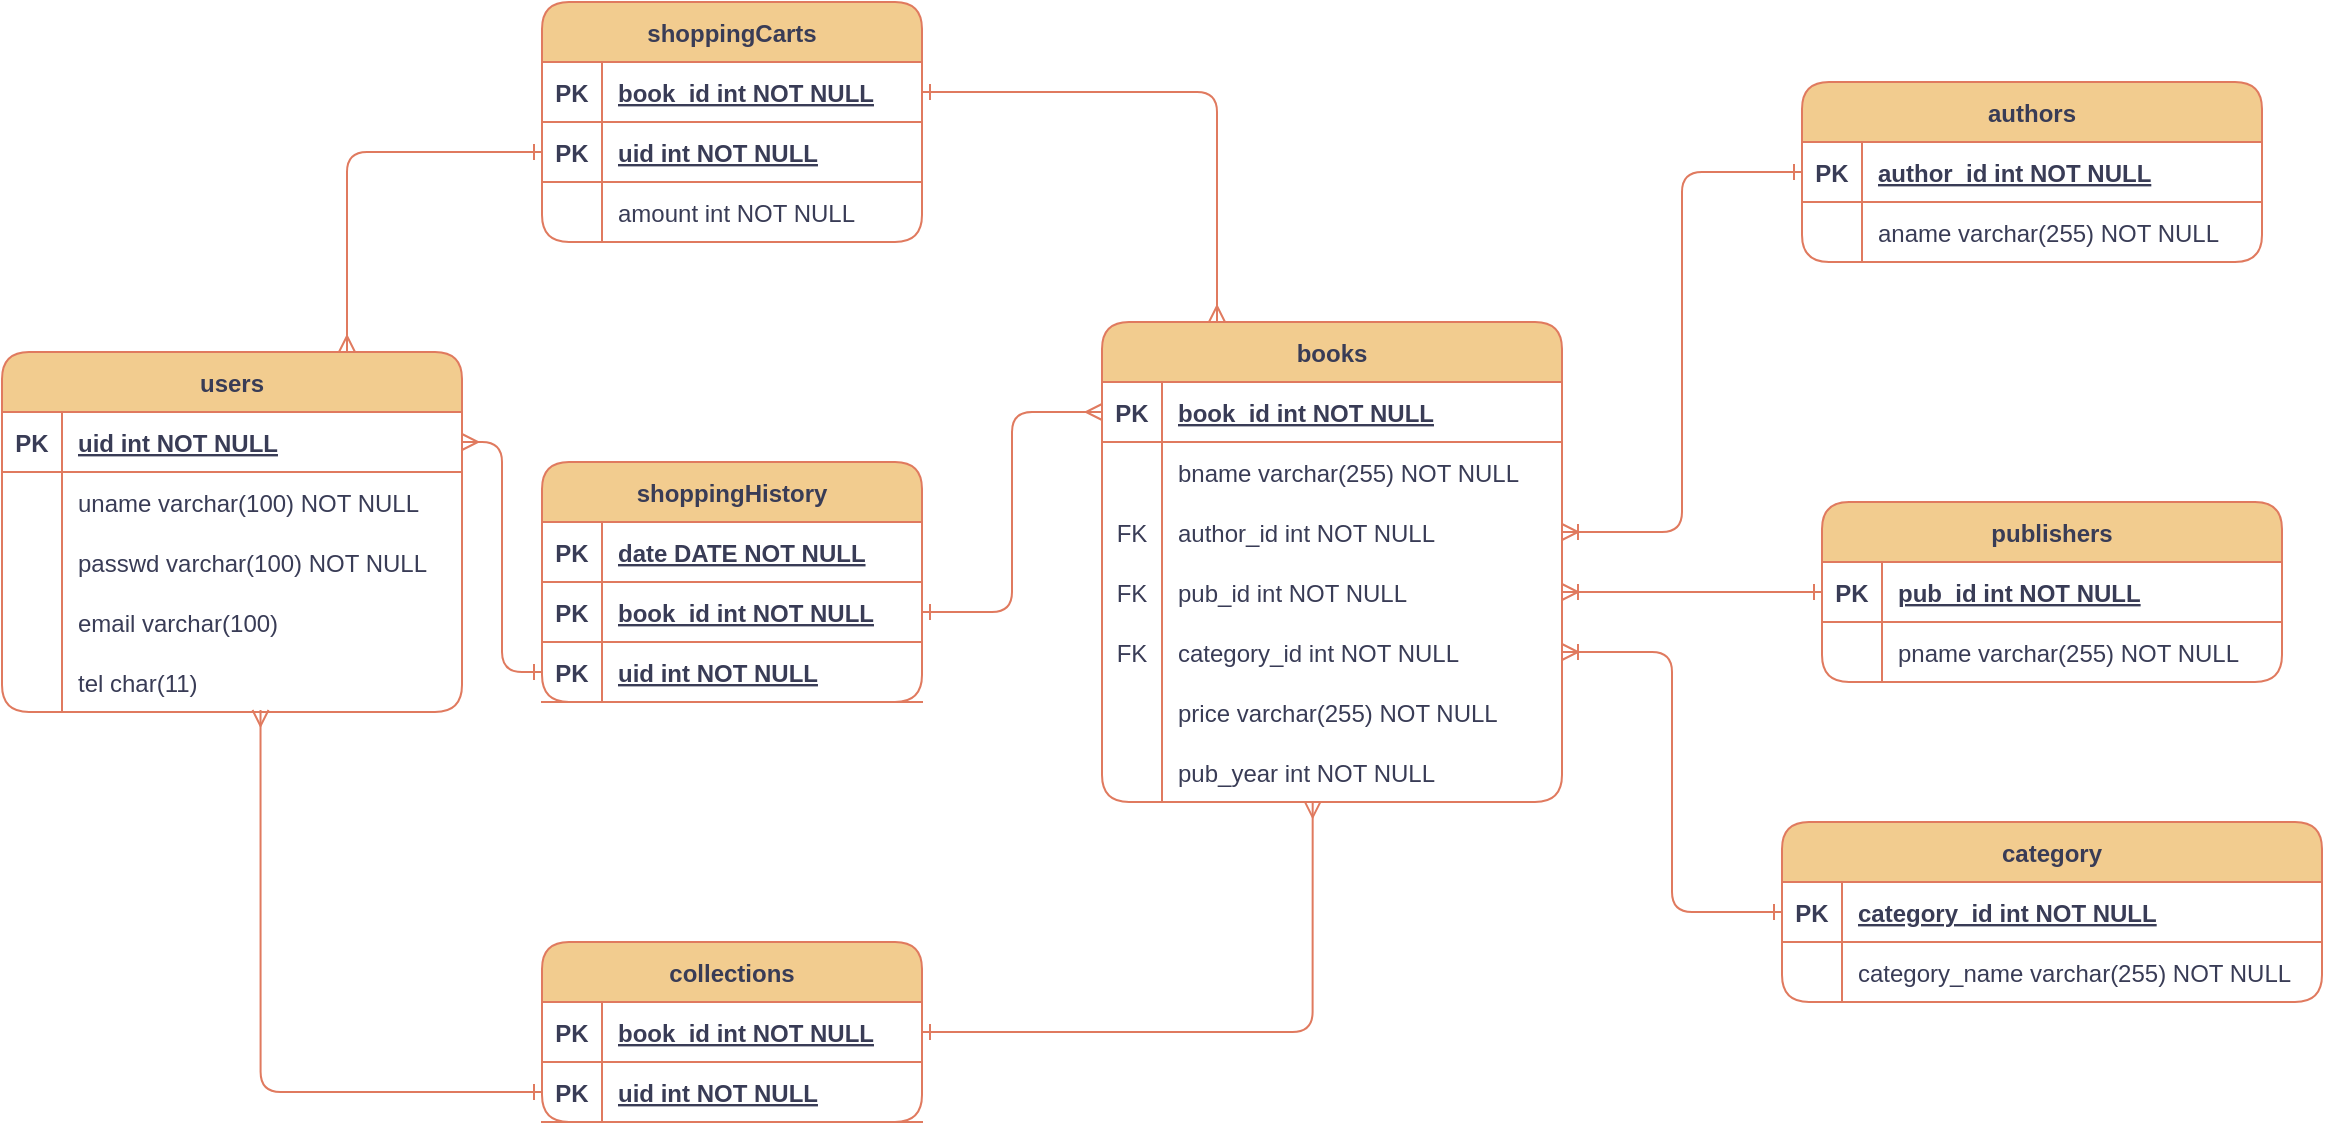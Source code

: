 <mxfile version="22.1.2" type="device">
  <diagram id="R2lEEEUBdFMjLlhIrx00" name="Page-1">
    <mxGraphModel dx="2056" dy="809" grid="1" gridSize="10" guides="1" tooltips="1" connect="1" arrows="1" fold="1" page="1" pageScale="1" pageWidth="850" pageHeight="1100" math="0" shadow="0" extFonts="Permanent Marker^https://fonts.googleapis.com/css?family=Permanent+Marker">
      <root>
        <mxCell id="0" />
        <mxCell id="1" parent="0" />
        <mxCell id="GhEM9INlbGcR_kuWZl3L-1" value="books" style="shape=table;startSize=30;container=1;collapsible=1;childLayout=tableLayout;fixedRows=1;rowLines=0;fontStyle=1;align=center;resizeLast=1;labelBackgroundColor=none;fillColor=#F2CC8F;strokeColor=#E07A5F;fontColor=#393C56;rounded=1;" parent="1" vertex="1">
          <mxGeometry x="-290" y="320" width="230" height="240" as="geometry" />
        </mxCell>
        <mxCell id="GhEM9INlbGcR_kuWZl3L-2" value="" style="shape=tableRow;horizontal=0;startSize=0;swimlaneHead=0;swimlaneBody=0;fillColor=none;collapsible=0;dropTarget=0;points=[[0,0.5],[1,0.5]];portConstraint=eastwest;strokeColor=#E07A5F;top=0;left=0;right=0;bottom=1;labelBackgroundColor=none;fontColor=#393C56;rounded=1;" parent="GhEM9INlbGcR_kuWZl3L-1" vertex="1">
          <mxGeometry y="30" width="230" height="30" as="geometry" />
        </mxCell>
        <mxCell id="GhEM9INlbGcR_kuWZl3L-3" value="PK" style="shape=partialRectangle;overflow=hidden;connectable=0;fillColor=none;strokeColor=#E07A5F;top=0;left=0;bottom=0;right=0;fontStyle=1;labelBackgroundColor=none;fontColor=#393C56;rounded=1;" parent="GhEM9INlbGcR_kuWZl3L-2" vertex="1">
          <mxGeometry width="30" height="30" as="geometry">
            <mxRectangle width="30" height="30" as="alternateBounds" />
          </mxGeometry>
        </mxCell>
        <mxCell id="GhEM9INlbGcR_kuWZl3L-4" value="book_id     int          NOT NULL " style="shape=partialRectangle;overflow=hidden;connectable=0;fillColor=none;align=left;strokeColor=#E07A5F;top=0;left=0;bottom=0;right=0;spacingLeft=6;fontStyle=5;labelBackgroundColor=none;fontColor=#393C56;rounded=1;" parent="GhEM9INlbGcR_kuWZl3L-2" vertex="1">
          <mxGeometry x="30" width="200" height="30" as="geometry">
            <mxRectangle width="200" height="30" as="alternateBounds" />
          </mxGeometry>
        </mxCell>
        <mxCell id="GhEM9INlbGcR_kuWZl3L-5" value="" style="shape=tableRow;horizontal=0;startSize=0;swimlaneHead=0;swimlaneBody=0;fillColor=none;collapsible=0;dropTarget=0;points=[[0,0.5],[1,0.5]];portConstraint=eastwest;strokeColor=#E07A5F;top=0;left=0;right=0;bottom=0;labelBackgroundColor=none;fontColor=#393C56;rounded=1;" parent="GhEM9INlbGcR_kuWZl3L-1" vertex="1">
          <mxGeometry y="60" width="230" height="30" as="geometry" />
        </mxCell>
        <mxCell id="GhEM9INlbGcR_kuWZl3L-6" value="" style="shape=partialRectangle;overflow=hidden;connectable=0;fillColor=none;strokeColor=#E07A5F;top=0;left=0;bottom=0;right=0;labelBackgroundColor=none;fontColor=#393C56;rounded=1;" parent="GhEM9INlbGcR_kuWZl3L-5" vertex="1">
          <mxGeometry width="30" height="30" as="geometry">
            <mxRectangle width="30" height="30" as="alternateBounds" />
          </mxGeometry>
        </mxCell>
        <mxCell id="GhEM9INlbGcR_kuWZl3L-7" value="bname       varchar(255) NOT NULL" style="shape=partialRectangle;overflow=hidden;connectable=0;fillColor=none;align=left;strokeColor=#E07A5F;top=0;left=0;bottom=0;right=0;spacingLeft=6;labelBackgroundColor=none;fontColor=#393C56;rounded=1;" parent="GhEM9INlbGcR_kuWZl3L-5" vertex="1">
          <mxGeometry x="30" width="200" height="30" as="geometry">
            <mxRectangle width="200" height="30" as="alternateBounds" />
          </mxGeometry>
        </mxCell>
        <mxCell id="GhEM9INlbGcR_kuWZl3L-8" value="" style="shape=tableRow;horizontal=0;startSize=0;swimlaneHead=0;swimlaneBody=0;fillColor=none;collapsible=0;dropTarget=0;points=[[0,0.5],[1,0.5]];portConstraint=eastwest;strokeColor=#E07A5F;top=0;left=0;right=0;bottom=0;labelBackgroundColor=none;fontColor=#393C56;rounded=1;" parent="GhEM9INlbGcR_kuWZl3L-1" vertex="1">
          <mxGeometry y="90" width="230" height="30" as="geometry" />
        </mxCell>
        <mxCell id="GhEM9INlbGcR_kuWZl3L-9" value="FK" style="shape=partialRectangle;overflow=hidden;connectable=0;fillColor=none;strokeColor=#E07A5F;top=0;left=0;bottom=0;right=0;labelBackgroundColor=none;fontColor=#393C56;rounded=1;" parent="GhEM9INlbGcR_kuWZl3L-8" vertex="1">
          <mxGeometry width="30" height="30" as="geometry">
            <mxRectangle width="30" height="30" as="alternateBounds" />
          </mxGeometry>
        </mxCell>
        <mxCell id="GhEM9INlbGcR_kuWZl3L-10" value="author_id   int          NOT NULL" style="shape=partialRectangle;overflow=hidden;connectable=0;fillColor=none;align=left;strokeColor=#E07A5F;top=0;left=0;bottom=0;right=0;spacingLeft=6;labelBackgroundColor=none;fontColor=#393C56;rounded=1;" parent="GhEM9INlbGcR_kuWZl3L-8" vertex="1">
          <mxGeometry x="30" width="200" height="30" as="geometry">
            <mxRectangle width="200" height="30" as="alternateBounds" />
          </mxGeometry>
        </mxCell>
        <mxCell id="GhEM9INlbGcR_kuWZl3L-11" value="" style="shape=tableRow;horizontal=0;startSize=0;swimlaneHead=0;swimlaneBody=0;fillColor=none;collapsible=0;dropTarget=0;points=[[0,0.5],[1,0.5]];portConstraint=eastwest;strokeColor=#E07A5F;top=0;left=0;right=0;bottom=0;labelBackgroundColor=none;fontColor=#393C56;rounded=1;" parent="GhEM9INlbGcR_kuWZl3L-1" vertex="1">
          <mxGeometry y="120" width="230" height="30" as="geometry" />
        </mxCell>
        <mxCell id="GhEM9INlbGcR_kuWZl3L-12" value="FK" style="shape=partialRectangle;overflow=hidden;connectable=0;fillColor=none;strokeColor=#E07A5F;top=0;left=0;bottom=0;right=0;labelBackgroundColor=none;fontColor=#393C56;rounded=1;" parent="GhEM9INlbGcR_kuWZl3L-11" vertex="1">
          <mxGeometry width="30" height="30" as="geometry">
            <mxRectangle width="30" height="30" as="alternateBounds" />
          </mxGeometry>
        </mxCell>
        <mxCell id="GhEM9INlbGcR_kuWZl3L-13" value="pub_id      int          NOT NULL" style="shape=partialRectangle;overflow=hidden;connectable=0;fillColor=none;align=left;strokeColor=#E07A5F;top=0;left=0;bottom=0;right=0;spacingLeft=6;labelBackgroundColor=none;fontColor=#393C56;rounded=1;" parent="GhEM9INlbGcR_kuWZl3L-11" vertex="1">
          <mxGeometry x="30" width="200" height="30" as="geometry">
            <mxRectangle width="200" height="30" as="alternateBounds" />
          </mxGeometry>
        </mxCell>
        <mxCell id="GhEM9INlbGcR_kuWZl3L-14" value="" style="shape=tableRow;horizontal=0;startSize=0;swimlaneHead=0;swimlaneBody=0;fillColor=none;collapsible=0;dropTarget=0;points=[[0,0.5],[1,0.5]];portConstraint=eastwest;strokeColor=#E07A5F;top=0;left=0;right=0;bottom=0;labelBackgroundColor=none;fontColor=#393C56;rounded=1;" parent="GhEM9INlbGcR_kuWZl3L-1" vertex="1">
          <mxGeometry y="150" width="230" height="30" as="geometry" />
        </mxCell>
        <mxCell id="GhEM9INlbGcR_kuWZl3L-15" value="FK" style="shape=partialRectangle;overflow=hidden;connectable=0;fillColor=none;strokeColor=#E07A5F;top=0;left=0;bottom=0;right=0;labelBackgroundColor=none;fontColor=#393C56;rounded=1;" parent="GhEM9INlbGcR_kuWZl3L-14" vertex="1">
          <mxGeometry width="30" height="30" as="geometry">
            <mxRectangle width="30" height="30" as="alternateBounds" />
          </mxGeometry>
        </mxCell>
        <mxCell id="GhEM9INlbGcR_kuWZl3L-16" value="category_id int          NOT NULL" style="shape=partialRectangle;overflow=hidden;connectable=0;fillColor=none;align=left;strokeColor=#E07A5F;top=0;left=0;bottom=0;right=0;spacingLeft=6;labelBackgroundColor=none;fontColor=#393C56;rounded=1;" parent="GhEM9INlbGcR_kuWZl3L-14" vertex="1">
          <mxGeometry x="30" width="200" height="30" as="geometry">
            <mxRectangle width="200" height="30" as="alternateBounds" />
          </mxGeometry>
        </mxCell>
        <mxCell id="GhEM9INlbGcR_kuWZl3L-17" value="" style="shape=tableRow;horizontal=0;startSize=0;swimlaneHead=0;swimlaneBody=0;fillColor=none;collapsible=0;dropTarget=0;points=[[0,0.5],[1,0.5]];portConstraint=eastwest;strokeColor=#E07A5F;top=0;left=0;right=0;bottom=0;labelBackgroundColor=none;fontColor=#393C56;rounded=1;" parent="GhEM9INlbGcR_kuWZl3L-1" vertex="1">
          <mxGeometry y="180" width="230" height="30" as="geometry" />
        </mxCell>
        <mxCell id="GhEM9INlbGcR_kuWZl3L-18" value="" style="shape=partialRectangle;overflow=hidden;connectable=0;fillColor=none;strokeColor=#E07A5F;top=0;left=0;bottom=0;right=0;labelBackgroundColor=none;fontColor=#393C56;rounded=1;" parent="GhEM9INlbGcR_kuWZl3L-17" vertex="1">
          <mxGeometry width="30" height="30" as="geometry">
            <mxRectangle width="30" height="30" as="alternateBounds" />
          </mxGeometry>
        </mxCell>
        <mxCell id="GhEM9INlbGcR_kuWZl3L-19" value="price       varchar(255) NOT NULL" style="shape=partialRectangle;overflow=hidden;connectable=0;fillColor=none;align=left;strokeColor=#E07A5F;top=0;left=0;bottom=0;right=0;spacingLeft=6;labelBackgroundColor=none;fontColor=#393C56;rounded=1;" parent="GhEM9INlbGcR_kuWZl3L-17" vertex="1">
          <mxGeometry x="30" width="200" height="30" as="geometry">
            <mxRectangle width="200" height="30" as="alternateBounds" />
          </mxGeometry>
        </mxCell>
        <mxCell id="GhEM9INlbGcR_kuWZl3L-20" value="" style="shape=tableRow;horizontal=0;startSize=0;swimlaneHead=0;swimlaneBody=0;fillColor=none;collapsible=0;dropTarget=0;points=[[0,0.5],[1,0.5]];portConstraint=eastwest;strokeColor=#E07A5F;top=0;left=0;right=0;bottom=0;labelBackgroundColor=none;fontColor=#393C56;rounded=1;" parent="GhEM9INlbGcR_kuWZl3L-1" vertex="1">
          <mxGeometry y="210" width="230" height="30" as="geometry" />
        </mxCell>
        <mxCell id="GhEM9INlbGcR_kuWZl3L-21" value="" style="shape=partialRectangle;overflow=hidden;connectable=0;fillColor=none;strokeColor=#E07A5F;top=0;left=0;bottom=0;right=0;labelBackgroundColor=none;fontColor=#393C56;rounded=1;" parent="GhEM9INlbGcR_kuWZl3L-20" vertex="1">
          <mxGeometry width="30" height="30" as="geometry">
            <mxRectangle width="30" height="30" as="alternateBounds" />
          </mxGeometry>
        </mxCell>
        <mxCell id="GhEM9INlbGcR_kuWZl3L-22" value="pub_year    int          NOT NULL" style="shape=partialRectangle;overflow=hidden;connectable=0;fillColor=none;align=left;strokeColor=#E07A5F;top=0;left=0;bottom=0;right=0;spacingLeft=6;labelBackgroundColor=none;fontColor=#393C56;rounded=1;" parent="GhEM9INlbGcR_kuWZl3L-20" vertex="1">
          <mxGeometry x="30" width="200" height="30" as="geometry">
            <mxRectangle width="200" height="30" as="alternateBounds" />
          </mxGeometry>
        </mxCell>
        <mxCell id="GhEM9INlbGcR_kuWZl3L-23" value="users" style="shape=table;startSize=30;container=1;collapsible=1;childLayout=tableLayout;fixedRows=1;rowLines=0;fontStyle=1;align=center;resizeLast=1;labelBackgroundColor=none;fillColor=#F2CC8F;strokeColor=#E07A5F;fontColor=#393C56;rounded=1;" parent="1" vertex="1">
          <mxGeometry x="-840" y="335" width="230" height="180" as="geometry" />
        </mxCell>
        <mxCell id="GhEM9INlbGcR_kuWZl3L-24" value="" style="shape=tableRow;horizontal=0;startSize=0;swimlaneHead=0;swimlaneBody=0;fillColor=none;collapsible=0;dropTarget=0;points=[[0,0.5],[1,0.5]];portConstraint=eastwest;strokeColor=#E07A5F;top=0;left=0;right=0;bottom=1;labelBackgroundColor=none;fontColor=#393C56;rounded=1;" parent="GhEM9INlbGcR_kuWZl3L-23" vertex="1">
          <mxGeometry y="30" width="230" height="30" as="geometry" />
        </mxCell>
        <mxCell id="GhEM9INlbGcR_kuWZl3L-25" value="PK" style="shape=partialRectangle;overflow=hidden;connectable=0;fillColor=none;strokeColor=#E07A5F;top=0;left=0;bottom=0;right=0;fontStyle=1;labelBackgroundColor=none;fontColor=#393C56;rounded=1;" parent="GhEM9INlbGcR_kuWZl3L-24" vertex="1">
          <mxGeometry width="30" height="30" as="geometry">
            <mxRectangle width="30" height="30" as="alternateBounds" />
          </mxGeometry>
        </mxCell>
        <mxCell id="GhEM9INlbGcR_kuWZl3L-26" value="uid    int          NOT NULL " style="shape=partialRectangle;overflow=hidden;connectable=0;fillColor=none;align=left;strokeColor=#E07A5F;top=0;left=0;bottom=0;right=0;spacingLeft=6;fontStyle=5;labelBackgroundColor=none;fontColor=#393C56;rounded=1;" parent="GhEM9INlbGcR_kuWZl3L-24" vertex="1">
          <mxGeometry x="30" width="200" height="30" as="geometry">
            <mxRectangle width="200" height="30" as="alternateBounds" />
          </mxGeometry>
        </mxCell>
        <mxCell id="GhEM9INlbGcR_kuWZl3L-27" value="" style="shape=tableRow;horizontal=0;startSize=0;swimlaneHead=0;swimlaneBody=0;fillColor=none;collapsible=0;dropTarget=0;points=[[0,0.5],[1,0.5]];portConstraint=eastwest;strokeColor=#E07A5F;top=0;left=0;right=0;bottom=0;labelBackgroundColor=none;fontColor=#393C56;rounded=1;" parent="GhEM9INlbGcR_kuWZl3L-23" vertex="1">
          <mxGeometry y="60" width="230" height="30" as="geometry" />
        </mxCell>
        <mxCell id="GhEM9INlbGcR_kuWZl3L-28" value="" style="shape=partialRectangle;overflow=hidden;connectable=0;fillColor=none;strokeColor=#E07A5F;top=0;left=0;bottom=0;right=0;labelBackgroundColor=none;fontColor=#393C56;rounded=1;" parent="GhEM9INlbGcR_kuWZl3L-27" vertex="1">
          <mxGeometry width="30" height="30" as="geometry">
            <mxRectangle width="30" height="30" as="alternateBounds" />
          </mxGeometry>
        </mxCell>
        <mxCell id="GhEM9INlbGcR_kuWZl3L-29" value="uname  varchar(100) NOT NULL" style="shape=partialRectangle;overflow=hidden;connectable=0;fillColor=none;align=left;strokeColor=#E07A5F;top=0;left=0;bottom=0;right=0;spacingLeft=6;labelBackgroundColor=none;fontColor=#393C56;rounded=1;" parent="GhEM9INlbGcR_kuWZl3L-27" vertex="1">
          <mxGeometry x="30" width="200" height="30" as="geometry">
            <mxRectangle width="200" height="30" as="alternateBounds" />
          </mxGeometry>
        </mxCell>
        <mxCell id="GhEM9INlbGcR_kuWZl3L-30" value="" style="shape=tableRow;horizontal=0;startSize=0;swimlaneHead=0;swimlaneBody=0;fillColor=none;collapsible=0;dropTarget=0;points=[[0,0.5],[1,0.5]];portConstraint=eastwest;strokeColor=#E07A5F;top=0;left=0;right=0;bottom=0;labelBackgroundColor=none;fontColor=#393C56;rounded=1;" parent="GhEM9INlbGcR_kuWZl3L-23" vertex="1">
          <mxGeometry y="90" width="230" height="30" as="geometry" />
        </mxCell>
        <mxCell id="GhEM9INlbGcR_kuWZl3L-31" value="" style="shape=partialRectangle;overflow=hidden;connectable=0;fillColor=none;strokeColor=#E07A5F;top=0;left=0;bottom=0;right=0;labelBackgroundColor=none;fontColor=#393C56;rounded=1;" parent="GhEM9INlbGcR_kuWZl3L-30" vertex="1">
          <mxGeometry width="30" height="30" as="geometry">
            <mxRectangle width="30" height="30" as="alternateBounds" />
          </mxGeometry>
        </mxCell>
        <mxCell id="GhEM9INlbGcR_kuWZl3L-32" value="passwd varchar(100) NOT NULL" style="shape=partialRectangle;overflow=hidden;connectable=0;fillColor=none;align=left;strokeColor=#E07A5F;top=0;left=0;bottom=0;right=0;spacingLeft=6;labelBackgroundColor=none;fontColor=#393C56;rounded=1;" parent="GhEM9INlbGcR_kuWZl3L-30" vertex="1">
          <mxGeometry x="30" width="200" height="30" as="geometry">
            <mxRectangle width="200" height="30" as="alternateBounds" />
          </mxGeometry>
        </mxCell>
        <mxCell id="GhEM9INlbGcR_kuWZl3L-33" value="" style="shape=tableRow;horizontal=0;startSize=0;swimlaneHead=0;swimlaneBody=0;fillColor=none;collapsible=0;dropTarget=0;points=[[0,0.5],[1,0.5]];portConstraint=eastwest;strokeColor=#E07A5F;top=0;left=0;right=0;bottom=0;labelBackgroundColor=none;fontColor=#393C56;rounded=1;" parent="GhEM9INlbGcR_kuWZl3L-23" vertex="1">
          <mxGeometry y="120" width="230" height="30" as="geometry" />
        </mxCell>
        <mxCell id="GhEM9INlbGcR_kuWZl3L-34" value="" style="shape=partialRectangle;overflow=hidden;connectable=0;fillColor=none;strokeColor=#E07A5F;top=0;left=0;bottom=0;right=0;labelBackgroundColor=none;fontColor=#393C56;rounded=1;" parent="GhEM9INlbGcR_kuWZl3L-33" vertex="1">
          <mxGeometry width="30" height="30" as="geometry">
            <mxRectangle width="30" height="30" as="alternateBounds" />
          </mxGeometry>
        </mxCell>
        <mxCell id="GhEM9INlbGcR_kuWZl3L-35" value="email  varchar(100)" style="shape=partialRectangle;overflow=hidden;connectable=0;fillColor=none;align=left;strokeColor=#E07A5F;top=0;left=0;bottom=0;right=0;spacingLeft=6;labelBackgroundColor=none;fontColor=#393C56;rounded=1;" parent="GhEM9INlbGcR_kuWZl3L-33" vertex="1">
          <mxGeometry x="30" width="200" height="30" as="geometry">
            <mxRectangle width="200" height="30" as="alternateBounds" />
          </mxGeometry>
        </mxCell>
        <mxCell id="GhEM9INlbGcR_kuWZl3L-36" value="" style="shape=tableRow;horizontal=0;startSize=0;swimlaneHead=0;swimlaneBody=0;fillColor=none;collapsible=0;dropTarget=0;points=[[0,0.5],[1,0.5]];portConstraint=eastwest;strokeColor=#E07A5F;top=0;left=0;right=0;bottom=0;labelBackgroundColor=none;fontColor=#393C56;rounded=1;" parent="GhEM9INlbGcR_kuWZl3L-23" vertex="1">
          <mxGeometry y="150" width="230" height="30" as="geometry" />
        </mxCell>
        <mxCell id="GhEM9INlbGcR_kuWZl3L-37" value="" style="shape=partialRectangle;overflow=hidden;connectable=0;fillColor=none;strokeColor=#E07A5F;top=0;left=0;bottom=0;right=0;labelBackgroundColor=none;fontColor=#393C56;rounded=1;" parent="GhEM9INlbGcR_kuWZl3L-36" vertex="1">
          <mxGeometry width="30" height="30" as="geometry">
            <mxRectangle width="30" height="30" as="alternateBounds" />
          </mxGeometry>
        </mxCell>
        <mxCell id="GhEM9INlbGcR_kuWZl3L-38" value="tel    char(11)" style="shape=partialRectangle;overflow=hidden;connectable=0;fillColor=none;align=left;strokeColor=#E07A5F;top=0;left=0;bottom=0;right=0;spacingLeft=6;labelBackgroundColor=none;fontColor=#393C56;rounded=1;" parent="GhEM9INlbGcR_kuWZl3L-36" vertex="1">
          <mxGeometry x="30" width="200" height="30" as="geometry">
            <mxRectangle width="200" height="30" as="alternateBounds" />
          </mxGeometry>
        </mxCell>
        <mxCell id="GhEM9INlbGcR_kuWZl3L-39" value="authors" style="shape=table;startSize=30;container=1;collapsible=1;childLayout=tableLayout;fixedRows=1;rowLines=0;fontStyle=1;align=center;resizeLast=1;labelBackgroundColor=none;fillColor=#F2CC8F;strokeColor=#E07A5F;fontColor=#393C56;rounded=1;" parent="1" vertex="1">
          <mxGeometry x="60" y="200" width="230" height="90" as="geometry" />
        </mxCell>
        <mxCell id="GhEM9INlbGcR_kuWZl3L-40" value="" style="shape=tableRow;horizontal=0;startSize=0;swimlaneHead=0;swimlaneBody=0;fillColor=none;collapsible=0;dropTarget=0;points=[[0,0.5],[1,0.5]];portConstraint=eastwest;strokeColor=#E07A5F;top=0;left=0;right=0;bottom=1;labelBackgroundColor=none;fontColor=#393C56;rounded=1;" parent="GhEM9INlbGcR_kuWZl3L-39" vertex="1">
          <mxGeometry y="30" width="230" height="30" as="geometry" />
        </mxCell>
        <mxCell id="GhEM9INlbGcR_kuWZl3L-41" value="PK" style="shape=partialRectangle;overflow=hidden;connectable=0;fillColor=none;strokeColor=#E07A5F;top=0;left=0;bottom=0;right=0;fontStyle=1;labelBackgroundColor=none;fontColor=#393C56;rounded=1;" parent="GhEM9INlbGcR_kuWZl3L-40" vertex="1">
          <mxGeometry width="30" height="30" as="geometry">
            <mxRectangle width="30" height="30" as="alternateBounds" />
          </mxGeometry>
        </mxCell>
        <mxCell id="GhEM9INlbGcR_kuWZl3L-42" value="author_id int          NOT NULL " style="shape=partialRectangle;overflow=hidden;connectable=0;fillColor=none;align=left;strokeColor=#E07A5F;top=0;left=0;bottom=0;right=0;spacingLeft=6;fontStyle=5;labelBackgroundColor=none;fontColor=#393C56;rounded=1;" parent="GhEM9INlbGcR_kuWZl3L-40" vertex="1">
          <mxGeometry x="30" width="200" height="30" as="geometry">
            <mxRectangle width="200" height="30" as="alternateBounds" />
          </mxGeometry>
        </mxCell>
        <mxCell id="GhEM9INlbGcR_kuWZl3L-43" value="" style="shape=tableRow;horizontal=0;startSize=0;swimlaneHead=0;swimlaneBody=0;fillColor=none;collapsible=0;dropTarget=0;points=[[0,0.5],[1,0.5]];portConstraint=eastwest;strokeColor=#E07A5F;top=0;left=0;right=0;bottom=0;labelBackgroundColor=none;fontColor=#393C56;rounded=1;" parent="GhEM9INlbGcR_kuWZl3L-39" vertex="1">
          <mxGeometry y="60" width="230" height="30" as="geometry" />
        </mxCell>
        <mxCell id="GhEM9INlbGcR_kuWZl3L-44" value="" style="shape=partialRectangle;overflow=hidden;connectable=0;fillColor=none;strokeColor=#E07A5F;top=0;left=0;bottom=0;right=0;labelBackgroundColor=none;fontColor=#393C56;rounded=1;" parent="GhEM9INlbGcR_kuWZl3L-43" vertex="1">
          <mxGeometry width="30" height="30" as="geometry">
            <mxRectangle width="30" height="30" as="alternateBounds" />
          </mxGeometry>
        </mxCell>
        <mxCell id="GhEM9INlbGcR_kuWZl3L-45" value="aname     varchar(255) NOT NULL" style="shape=partialRectangle;overflow=hidden;connectable=0;fillColor=none;align=left;strokeColor=#E07A5F;top=0;left=0;bottom=0;right=0;spacingLeft=6;labelBackgroundColor=none;fontColor=#393C56;rounded=1;" parent="GhEM9INlbGcR_kuWZl3L-43" vertex="1">
          <mxGeometry x="30" width="200" height="30" as="geometry">
            <mxRectangle width="200" height="30" as="alternateBounds" />
          </mxGeometry>
        </mxCell>
        <mxCell id="GhEM9INlbGcR_kuWZl3L-46" value="publishers" style="shape=table;startSize=30;container=1;collapsible=1;childLayout=tableLayout;fixedRows=1;rowLines=0;fontStyle=1;align=center;resizeLast=1;labelBackgroundColor=none;fillColor=#F2CC8F;strokeColor=#E07A5F;fontColor=#393C56;rounded=1;" parent="1" vertex="1">
          <mxGeometry x="70" y="410" width="230" height="90" as="geometry" />
        </mxCell>
        <mxCell id="GhEM9INlbGcR_kuWZl3L-47" value="" style="shape=tableRow;horizontal=0;startSize=0;swimlaneHead=0;swimlaneBody=0;fillColor=none;collapsible=0;dropTarget=0;points=[[0,0.5],[1,0.5]];portConstraint=eastwest;strokeColor=#E07A5F;top=0;left=0;right=0;bottom=1;labelBackgroundColor=none;fontColor=#393C56;rounded=1;" parent="GhEM9INlbGcR_kuWZl3L-46" vertex="1">
          <mxGeometry y="30" width="230" height="30" as="geometry" />
        </mxCell>
        <mxCell id="GhEM9INlbGcR_kuWZl3L-48" value="PK" style="shape=partialRectangle;overflow=hidden;connectable=0;fillColor=none;strokeColor=#E07A5F;top=0;left=0;bottom=0;right=0;fontStyle=1;labelBackgroundColor=none;fontColor=#393C56;rounded=1;" parent="GhEM9INlbGcR_kuWZl3L-47" vertex="1">
          <mxGeometry width="30" height="30" as="geometry">
            <mxRectangle width="30" height="30" as="alternateBounds" />
          </mxGeometry>
        </mxCell>
        <mxCell id="GhEM9INlbGcR_kuWZl3L-49" value="pub_id int          NOT NULL " style="shape=partialRectangle;overflow=hidden;connectable=0;fillColor=none;align=left;strokeColor=#E07A5F;top=0;left=0;bottom=0;right=0;spacingLeft=6;fontStyle=5;labelBackgroundColor=none;fontColor=#393C56;rounded=1;" parent="GhEM9INlbGcR_kuWZl3L-47" vertex="1">
          <mxGeometry x="30" width="200" height="30" as="geometry">
            <mxRectangle width="200" height="30" as="alternateBounds" />
          </mxGeometry>
        </mxCell>
        <mxCell id="GhEM9INlbGcR_kuWZl3L-50" value="" style="shape=tableRow;horizontal=0;startSize=0;swimlaneHead=0;swimlaneBody=0;fillColor=none;collapsible=0;dropTarget=0;points=[[0,0.5],[1,0.5]];portConstraint=eastwest;strokeColor=#E07A5F;top=0;left=0;right=0;bottom=0;labelBackgroundColor=none;fontColor=#393C56;rounded=1;" parent="GhEM9INlbGcR_kuWZl3L-46" vertex="1">
          <mxGeometry y="60" width="230" height="30" as="geometry" />
        </mxCell>
        <mxCell id="GhEM9INlbGcR_kuWZl3L-51" value="" style="shape=partialRectangle;overflow=hidden;connectable=0;fillColor=none;strokeColor=#E07A5F;top=0;left=0;bottom=0;right=0;labelBackgroundColor=none;fontColor=#393C56;rounded=1;" parent="GhEM9INlbGcR_kuWZl3L-50" vertex="1">
          <mxGeometry width="30" height="30" as="geometry">
            <mxRectangle width="30" height="30" as="alternateBounds" />
          </mxGeometry>
        </mxCell>
        <mxCell id="GhEM9INlbGcR_kuWZl3L-52" value="pname  varchar(255) NOT NULL" style="shape=partialRectangle;overflow=hidden;connectable=0;fillColor=none;align=left;strokeColor=#E07A5F;top=0;left=0;bottom=0;right=0;spacingLeft=6;labelBackgroundColor=none;fontColor=#393C56;rounded=1;" parent="GhEM9INlbGcR_kuWZl3L-50" vertex="1">
          <mxGeometry x="30" width="200" height="30" as="geometry">
            <mxRectangle width="200" height="30" as="alternateBounds" />
          </mxGeometry>
        </mxCell>
        <mxCell id="GhEM9INlbGcR_kuWZl3L-53" value="category" style="shape=table;startSize=30;container=1;collapsible=1;childLayout=tableLayout;fixedRows=1;rowLines=0;fontStyle=1;align=center;resizeLast=1;labelBackgroundColor=none;fillColor=#F2CC8F;strokeColor=#E07A5F;fontColor=#393C56;rounded=1;" parent="1" vertex="1">
          <mxGeometry x="50" y="570" width="270" height="90" as="geometry" />
        </mxCell>
        <mxCell id="GhEM9INlbGcR_kuWZl3L-54" value="" style="shape=tableRow;horizontal=0;startSize=0;swimlaneHead=0;swimlaneBody=0;fillColor=none;collapsible=0;dropTarget=0;points=[[0,0.5],[1,0.5]];portConstraint=eastwest;strokeColor=#E07A5F;top=0;left=0;right=0;bottom=1;labelBackgroundColor=none;fontColor=#393C56;rounded=1;" parent="GhEM9INlbGcR_kuWZl3L-53" vertex="1">
          <mxGeometry y="30" width="270" height="30" as="geometry" />
        </mxCell>
        <mxCell id="GhEM9INlbGcR_kuWZl3L-55" value="PK" style="shape=partialRectangle;overflow=hidden;connectable=0;fillColor=none;strokeColor=#E07A5F;top=0;left=0;bottom=0;right=0;fontStyle=1;labelBackgroundColor=none;fontColor=#393C56;rounded=1;" parent="GhEM9INlbGcR_kuWZl3L-54" vertex="1">
          <mxGeometry width="30" height="30" as="geometry">
            <mxRectangle width="30" height="30" as="alternateBounds" />
          </mxGeometry>
        </mxCell>
        <mxCell id="GhEM9INlbGcR_kuWZl3L-56" value="category_id   int          NOT NULL " style="shape=partialRectangle;overflow=hidden;connectable=0;fillColor=none;align=left;strokeColor=#E07A5F;top=0;left=0;bottom=0;right=0;spacingLeft=6;fontStyle=5;labelBackgroundColor=none;fontColor=#393C56;rounded=1;" parent="GhEM9INlbGcR_kuWZl3L-54" vertex="1">
          <mxGeometry x="30" width="240" height="30" as="geometry">
            <mxRectangle width="240" height="30" as="alternateBounds" />
          </mxGeometry>
        </mxCell>
        <mxCell id="GhEM9INlbGcR_kuWZl3L-57" value="" style="shape=tableRow;horizontal=0;startSize=0;swimlaneHead=0;swimlaneBody=0;fillColor=none;collapsible=0;dropTarget=0;points=[[0,0.5],[1,0.5]];portConstraint=eastwest;strokeColor=#E07A5F;top=0;left=0;right=0;bottom=0;labelBackgroundColor=none;fontColor=#393C56;rounded=1;" parent="GhEM9INlbGcR_kuWZl3L-53" vertex="1">
          <mxGeometry y="60" width="270" height="30" as="geometry" />
        </mxCell>
        <mxCell id="GhEM9INlbGcR_kuWZl3L-58" value="" style="shape=partialRectangle;overflow=hidden;connectable=0;fillColor=none;strokeColor=#E07A5F;top=0;left=0;bottom=0;right=0;labelBackgroundColor=none;fontColor=#393C56;rounded=1;" parent="GhEM9INlbGcR_kuWZl3L-57" vertex="1">
          <mxGeometry width="30" height="30" as="geometry">
            <mxRectangle width="30" height="30" as="alternateBounds" />
          </mxGeometry>
        </mxCell>
        <mxCell id="GhEM9INlbGcR_kuWZl3L-59" value="category_name varchar(255) NOT NULL" style="shape=partialRectangle;overflow=hidden;connectable=0;fillColor=none;align=left;strokeColor=#E07A5F;top=0;left=0;bottom=0;right=0;spacingLeft=6;labelBackgroundColor=none;fontColor=#393C56;rounded=1;" parent="GhEM9INlbGcR_kuWZl3L-57" vertex="1">
          <mxGeometry x="30" width="240" height="30" as="geometry">
            <mxRectangle width="240" height="30" as="alternateBounds" />
          </mxGeometry>
        </mxCell>
        <mxCell id="GhEM9INlbGcR_kuWZl3L-114" value="shoppingCarts" style="shape=table;startSize=30;container=1;collapsible=1;childLayout=tableLayout;fixedRows=1;rowLines=0;fontStyle=1;align=center;resizeLast=1;labelBackgroundColor=none;fillColor=#F2CC8F;strokeColor=#E07A5F;fontColor=#393C56;rounded=1;" parent="1" vertex="1">
          <mxGeometry x="-570" y="160" width="190" height="120" as="geometry" />
        </mxCell>
        <mxCell id="GhEM9INlbGcR_kuWZl3L-115" value="" style="shape=tableRow;horizontal=0;startSize=0;swimlaneHead=0;swimlaneBody=0;fillColor=none;collapsible=0;dropTarget=0;points=[[0,0.5],[1,0.5]];portConstraint=eastwest;strokeColor=#E07A5F;top=0;left=0;right=0;bottom=1;labelBackgroundColor=none;fontColor=#393C56;rounded=1;" parent="GhEM9INlbGcR_kuWZl3L-114" vertex="1">
          <mxGeometry y="30" width="190" height="30" as="geometry" />
        </mxCell>
        <mxCell id="GhEM9INlbGcR_kuWZl3L-116" value="PK" style="shape=partialRectangle;overflow=hidden;connectable=0;fillColor=none;strokeColor=#E07A5F;top=0;left=0;bottom=0;right=0;fontStyle=1;labelBackgroundColor=none;fontColor=#393C56;rounded=1;" parent="GhEM9INlbGcR_kuWZl3L-115" vertex="1">
          <mxGeometry width="30" height="30" as="geometry">
            <mxRectangle width="30" height="30" as="alternateBounds" />
          </mxGeometry>
        </mxCell>
        <mxCell id="GhEM9INlbGcR_kuWZl3L-117" value="book_id int NOT NULL " style="shape=partialRectangle;overflow=hidden;connectable=0;fillColor=none;align=left;strokeColor=#E07A5F;top=0;left=0;bottom=0;right=0;spacingLeft=6;fontStyle=5;labelBackgroundColor=none;fontColor=#393C56;rounded=1;" parent="GhEM9INlbGcR_kuWZl3L-115" vertex="1">
          <mxGeometry x="30" width="160" height="30" as="geometry">
            <mxRectangle width="160" height="30" as="alternateBounds" />
          </mxGeometry>
        </mxCell>
        <mxCell id="GhEM9INlbGcR_kuWZl3L-118" value="" style="shape=tableRow;horizontal=0;startSize=0;swimlaneHead=0;swimlaneBody=0;fillColor=none;collapsible=0;dropTarget=0;points=[[0,0.5],[1,0.5]];portConstraint=eastwest;strokeColor=#E07A5F;top=0;left=0;right=0;bottom=1;labelBackgroundColor=none;fontColor=#393C56;rounded=1;" parent="GhEM9INlbGcR_kuWZl3L-114" vertex="1">
          <mxGeometry y="60" width="190" height="30" as="geometry" />
        </mxCell>
        <mxCell id="GhEM9INlbGcR_kuWZl3L-119" value="PK" style="shape=partialRectangle;overflow=hidden;connectable=0;fillColor=none;strokeColor=#E07A5F;top=0;left=0;bottom=0;right=0;fontStyle=1;labelBackgroundColor=none;fontColor=#393C56;rounded=1;" parent="GhEM9INlbGcR_kuWZl3L-118" vertex="1">
          <mxGeometry width="30" height="30" as="geometry">
            <mxRectangle width="30" height="30" as="alternateBounds" />
          </mxGeometry>
        </mxCell>
        <mxCell id="GhEM9INlbGcR_kuWZl3L-120" value="uid     int NOT NULL " style="shape=partialRectangle;overflow=hidden;connectable=0;fillColor=none;align=left;strokeColor=#E07A5F;top=0;left=0;bottom=0;right=0;spacingLeft=6;fontStyle=5;labelBackgroundColor=none;fontColor=#393C56;rounded=1;" parent="GhEM9INlbGcR_kuWZl3L-118" vertex="1">
          <mxGeometry x="30" width="160" height="30" as="geometry">
            <mxRectangle width="160" height="30" as="alternateBounds" />
          </mxGeometry>
        </mxCell>
        <mxCell id="GhEM9INlbGcR_kuWZl3L-121" value="" style="shape=tableRow;horizontal=0;startSize=0;swimlaneHead=0;swimlaneBody=0;fillColor=none;collapsible=0;dropTarget=0;points=[[0,0.5],[1,0.5]];portConstraint=eastwest;strokeColor=#E07A5F;top=0;left=0;right=0;bottom=0;labelBackgroundColor=none;fontColor=#393C56;rounded=1;" parent="GhEM9INlbGcR_kuWZl3L-114" vertex="1">
          <mxGeometry y="90" width="190" height="30" as="geometry" />
        </mxCell>
        <mxCell id="GhEM9INlbGcR_kuWZl3L-122" value="" style="shape=partialRectangle;overflow=hidden;connectable=0;fillColor=none;strokeColor=#E07A5F;top=0;left=0;bottom=0;right=0;labelBackgroundColor=none;fontColor=#393C56;rounded=1;" parent="GhEM9INlbGcR_kuWZl3L-121" vertex="1">
          <mxGeometry width="30" height="30" as="geometry">
            <mxRectangle width="30" height="30" as="alternateBounds" />
          </mxGeometry>
        </mxCell>
        <mxCell id="GhEM9INlbGcR_kuWZl3L-123" value="amount  int NOT NULL" style="shape=partialRectangle;overflow=hidden;connectable=0;fillColor=none;align=left;strokeColor=#E07A5F;top=0;left=0;bottom=0;right=0;spacingLeft=6;labelBackgroundColor=none;fontColor=#393C56;rounded=1;" parent="GhEM9INlbGcR_kuWZl3L-121" vertex="1">
          <mxGeometry x="30" width="160" height="30" as="geometry">
            <mxRectangle width="160" height="30" as="alternateBounds" />
          </mxGeometry>
        </mxCell>
        <mxCell id="GhEM9INlbGcR_kuWZl3L-124" value="shoppingHistory" style="shape=table;startSize=30;container=1;collapsible=1;childLayout=tableLayout;fixedRows=1;rowLines=0;fontStyle=1;align=center;resizeLast=1;labelBackgroundColor=none;fillColor=#F2CC8F;strokeColor=#E07A5F;fontColor=#393C56;rounded=1;" parent="1" vertex="1">
          <mxGeometry x="-570" y="390" width="190" height="120" as="geometry" />
        </mxCell>
        <mxCell id="GhEM9INlbGcR_kuWZl3L-125" value="" style="shape=tableRow;horizontal=0;startSize=0;swimlaneHead=0;swimlaneBody=0;fillColor=none;collapsible=0;dropTarget=0;points=[[0,0.5],[1,0.5]];portConstraint=eastwest;strokeColor=#E07A5F;top=0;left=0;right=0;bottom=1;labelBackgroundColor=none;fontColor=#393C56;rounded=1;" parent="GhEM9INlbGcR_kuWZl3L-124" vertex="1">
          <mxGeometry y="30" width="190" height="30" as="geometry" />
        </mxCell>
        <mxCell id="GhEM9INlbGcR_kuWZl3L-126" value="PK" style="shape=partialRectangle;overflow=hidden;connectable=0;fillColor=none;strokeColor=#E07A5F;top=0;left=0;bottom=0;right=0;fontStyle=1;labelBackgroundColor=none;fontColor=#393C56;rounded=1;" parent="GhEM9INlbGcR_kuWZl3L-125" vertex="1">
          <mxGeometry width="30" height="30" as="geometry">
            <mxRectangle width="30" height="30" as="alternateBounds" />
          </mxGeometry>
        </mxCell>
        <mxCell id="GhEM9INlbGcR_kuWZl3L-127" value="date    DATE NOT NULL" style="shape=partialRectangle;overflow=hidden;connectable=0;fillColor=none;align=left;strokeColor=#E07A5F;top=0;left=0;bottom=0;right=0;spacingLeft=6;fontStyle=5;labelBackgroundColor=none;fontColor=#393C56;rounded=1;" parent="GhEM9INlbGcR_kuWZl3L-125" vertex="1">
          <mxGeometry x="30" width="160" height="30" as="geometry">
            <mxRectangle width="160" height="30" as="alternateBounds" />
          </mxGeometry>
        </mxCell>
        <mxCell id="GhEM9INlbGcR_kuWZl3L-128" value="" style="shape=tableRow;horizontal=0;startSize=0;swimlaneHead=0;swimlaneBody=0;fillColor=none;collapsible=0;dropTarget=0;points=[[0,0.5],[1,0.5]];portConstraint=eastwest;strokeColor=#E07A5F;top=0;left=0;right=0;bottom=1;labelBackgroundColor=none;fontColor=#393C56;rounded=1;" parent="GhEM9INlbGcR_kuWZl3L-124" vertex="1">
          <mxGeometry y="60" width="190" height="30" as="geometry" />
        </mxCell>
        <mxCell id="GhEM9INlbGcR_kuWZl3L-129" value="PK" style="shape=partialRectangle;overflow=hidden;connectable=0;fillColor=none;strokeColor=#E07A5F;top=0;left=0;bottom=0;right=0;fontStyle=1;labelBackgroundColor=none;fontColor=#393C56;rounded=1;" parent="GhEM9INlbGcR_kuWZl3L-128" vertex="1">
          <mxGeometry width="30" height="30" as="geometry">
            <mxRectangle width="30" height="30" as="alternateBounds" />
          </mxGeometry>
        </mxCell>
        <mxCell id="GhEM9INlbGcR_kuWZl3L-130" value="book_id int NOT NULL " style="shape=partialRectangle;overflow=hidden;connectable=0;fillColor=none;align=left;strokeColor=#E07A5F;top=0;left=0;bottom=0;right=0;spacingLeft=6;fontStyle=5;labelBackgroundColor=none;fontColor=#393C56;rounded=1;" parent="GhEM9INlbGcR_kuWZl3L-128" vertex="1">
          <mxGeometry x="30" width="160" height="30" as="geometry">
            <mxRectangle width="160" height="30" as="alternateBounds" />
          </mxGeometry>
        </mxCell>
        <mxCell id="GhEM9INlbGcR_kuWZl3L-131" value="" style="shape=tableRow;horizontal=0;startSize=0;swimlaneHead=0;swimlaneBody=0;fillColor=none;collapsible=0;dropTarget=0;points=[[0,0.5],[1,0.5]];portConstraint=eastwest;strokeColor=#E07A5F;top=0;left=0;right=0;bottom=1;labelBackgroundColor=none;fontColor=#393C56;rounded=1;" parent="GhEM9INlbGcR_kuWZl3L-124" vertex="1">
          <mxGeometry y="90" width="190" height="30" as="geometry" />
        </mxCell>
        <mxCell id="GhEM9INlbGcR_kuWZl3L-132" value="PK" style="shape=partialRectangle;overflow=hidden;connectable=0;fillColor=none;strokeColor=#E07A5F;top=0;left=0;bottom=0;right=0;fontStyle=1;labelBackgroundColor=none;fontColor=#393C56;rounded=1;" parent="GhEM9INlbGcR_kuWZl3L-131" vertex="1">
          <mxGeometry width="30" height="30" as="geometry">
            <mxRectangle width="30" height="30" as="alternateBounds" />
          </mxGeometry>
        </mxCell>
        <mxCell id="GhEM9INlbGcR_kuWZl3L-133" value="uid     int NOT NULL " style="shape=partialRectangle;overflow=hidden;connectable=0;fillColor=none;align=left;strokeColor=#E07A5F;top=0;left=0;bottom=0;right=0;spacingLeft=6;fontStyle=5;labelBackgroundColor=none;fontColor=#393C56;rounded=1;" parent="GhEM9INlbGcR_kuWZl3L-131" vertex="1">
          <mxGeometry x="30" width="160" height="30" as="geometry">
            <mxRectangle width="160" height="30" as="alternateBounds" />
          </mxGeometry>
        </mxCell>
        <mxCell id="GhEM9INlbGcR_kuWZl3L-134" value="collections" style="shape=table;startSize=30;container=1;collapsible=1;childLayout=tableLayout;fixedRows=1;rowLines=0;fontStyle=1;align=center;resizeLast=1;labelBackgroundColor=none;fillColor=#F2CC8F;strokeColor=#E07A5F;fontColor=#393C56;rounded=1;" parent="1" vertex="1">
          <mxGeometry x="-570" y="630" width="190" height="90" as="geometry" />
        </mxCell>
        <mxCell id="GhEM9INlbGcR_kuWZl3L-135" value="" style="shape=tableRow;horizontal=0;startSize=0;swimlaneHead=0;swimlaneBody=0;fillColor=none;collapsible=0;dropTarget=0;points=[[0,0.5],[1,0.5]];portConstraint=eastwest;strokeColor=#E07A5F;top=0;left=0;right=0;bottom=1;labelBackgroundColor=none;fontColor=#393C56;rounded=1;" parent="GhEM9INlbGcR_kuWZl3L-134" vertex="1">
          <mxGeometry y="30" width="190" height="30" as="geometry" />
        </mxCell>
        <mxCell id="GhEM9INlbGcR_kuWZl3L-136" value="PK" style="shape=partialRectangle;overflow=hidden;connectable=0;fillColor=none;strokeColor=#E07A5F;top=0;left=0;bottom=0;right=0;fontStyle=1;labelBackgroundColor=none;fontColor=#393C56;rounded=1;" parent="GhEM9INlbGcR_kuWZl3L-135" vertex="1">
          <mxGeometry width="30" height="30" as="geometry">
            <mxRectangle width="30" height="30" as="alternateBounds" />
          </mxGeometry>
        </mxCell>
        <mxCell id="GhEM9INlbGcR_kuWZl3L-137" value="book_id int NOT NULL" style="shape=partialRectangle;overflow=hidden;connectable=0;fillColor=none;align=left;strokeColor=#E07A5F;top=0;left=0;bottom=0;right=0;spacingLeft=6;fontStyle=5;labelBackgroundColor=none;fontColor=#393C56;rounded=1;" parent="GhEM9INlbGcR_kuWZl3L-135" vertex="1">
          <mxGeometry x="30" width="160" height="30" as="geometry">
            <mxRectangle width="160" height="30" as="alternateBounds" />
          </mxGeometry>
        </mxCell>
        <mxCell id="GhEM9INlbGcR_kuWZl3L-138" value="" style="shape=tableRow;horizontal=0;startSize=0;swimlaneHead=0;swimlaneBody=0;fillColor=none;collapsible=0;dropTarget=0;points=[[0,0.5],[1,0.5]];portConstraint=eastwest;strokeColor=#E07A5F;top=0;left=0;right=0;bottom=1;labelBackgroundColor=none;fontColor=#393C56;rounded=1;" parent="GhEM9INlbGcR_kuWZl3L-134" vertex="1">
          <mxGeometry y="60" width="190" height="30" as="geometry" />
        </mxCell>
        <mxCell id="GhEM9INlbGcR_kuWZl3L-139" value="PK" style="shape=partialRectangle;overflow=hidden;connectable=0;fillColor=none;strokeColor=#E07A5F;top=0;left=0;bottom=0;right=0;fontStyle=1;labelBackgroundColor=none;fontColor=#393C56;rounded=1;" parent="GhEM9INlbGcR_kuWZl3L-138" vertex="1">
          <mxGeometry width="30" height="30" as="geometry">
            <mxRectangle width="30" height="30" as="alternateBounds" />
          </mxGeometry>
        </mxCell>
        <mxCell id="GhEM9INlbGcR_kuWZl3L-140" value="uid     int NOT NULL " style="shape=partialRectangle;overflow=hidden;connectable=0;fillColor=none;align=left;strokeColor=#E07A5F;top=0;left=0;bottom=0;right=0;spacingLeft=6;fontStyle=5;labelBackgroundColor=none;fontColor=#393C56;rounded=1;" parent="GhEM9INlbGcR_kuWZl3L-138" vertex="1">
          <mxGeometry x="30" width="160" height="30" as="geometry">
            <mxRectangle width="160" height="30" as="alternateBounds" />
          </mxGeometry>
        </mxCell>
        <mxCell id="GhEM9INlbGcR_kuWZl3L-141" style="edgeStyle=orthogonalEdgeStyle;rounded=1;orthogonalLoop=1;jettySize=auto;html=1;exitX=1;exitY=0.5;exitDx=0;exitDy=0;entryX=0;entryY=0.5;entryDx=0;entryDy=0;strokeColor=#E07A5F;fontColor=#393C56;fillColor=#F2CC8F;startArrow=ERoneToMany;startFill=0;endArrow=ERone;endFill=0;" parent="1" source="GhEM9INlbGcR_kuWZl3L-8" target="GhEM9INlbGcR_kuWZl3L-40" edge="1">
          <mxGeometry relative="1" as="geometry" />
        </mxCell>
        <mxCell id="GhEM9INlbGcR_kuWZl3L-142" style="edgeStyle=orthogonalEdgeStyle;rounded=1;orthogonalLoop=1;jettySize=auto;html=1;exitX=1;exitY=0.5;exitDx=0;exitDy=0;entryX=0;entryY=0.5;entryDx=0;entryDy=0;strokeColor=#E07A5F;fontColor=#393C56;fillColor=#F2CC8F;startArrow=ERoneToMany;startFill=0;endArrow=ERone;endFill=0;" parent="1" source="GhEM9INlbGcR_kuWZl3L-11" target="GhEM9INlbGcR_kuWZl3L-47" edge="1">
          <mxGeometry relative="1" as="geometry" />
        </mxCell>
        <mxCell id="GhEM9INlbGcR_kuWZl3L-143" style="edgeStyle=orthogonalEdgeStyle;rounded=1;orthogonalLoop=1;jettySize=auto;html=1;exitX=1;exitY=0.5;exitDx=0;exitDy=0;entryX=0;entryY=0.5;entryDx=0;entryDy=0;strokeColor=#E07A5F;fontColor=#393C56;fillColor=#F2CC8F;startArrow=ERoneToMany;startFill=0;endArrow=ERone;endFill=0;" parent="1" source="GhEM9INlbGcR_kuWZl3L-14" target="GhEM9INlbGcR_kuWZl3L-54" edge="1">
          <mxGeometry relative="1" as="geometry" />
        </mxCell>
        <mxCell id="GhEM9INlbGcR_kuWZl3L-144" style="edgeStyle=orthogonalEdgeStyle;rounded=1;orthogonalLoop=1;jettySize=auto;html=1;exitX=1;exitY=0.5;exitDx=0;exitDy=0;entryX=0.25;entryY=0;entryDx=0;entryDy=0;strokeColor=#E07A5F;fontColor=#393C56;fillColor=#F2CC8F;endArrow=ERmany;endFill=0;startArrow=ERone;startFill=0;" parent="1" source="GhEM9INlbGcR_kuWZl3L-115" target="GhEM9INlbGcR_kuWZl3L-1" edge="1">
          <mxGeometry relative="1" as="geometry" />
        </mxCell>
        <mxCell id="GhEM9INlbGcR_kuWZl3L-145" style="edgeStyle=orthogonalEdgeStyle;rounded=1;orthogonalLoop=1;jettySize=auto;html=1;exitX=1;exitY=0.5;exitDx=0;exitDy=0;entryX=0;entryY=0.5;entryDx=0;entryDy=0;strokeColor=#E07A5F;fontColor=#393C56;fillColor=#F2CC8F;startArrow=ERone;startFill=0;endArrow=ERmany;endFill=0;" parent="1" source="GhEM9INlbGcR_kuWZl3L-128" target="GhEM9INlbGcR_kuWZl3L-2" edge="1">
          <mxGeometry relative="1" as="geometry" />
        </mxCell>
        <mxCell id="GhEM9INlbGcR_kuWZl3L-146" style="edgeStyle=orthogonalEdgeStyle;rounded=1;orthogonalLoop=1;jettySize=auto;html=1;exitX=1;exitY=0.5;exitDx=0;exitDy=0;entryX=0.458;entryY=0.989;entryDx=0;entryDy=0;entryPerimeter=0;strokeColor=#E07A5F;fontColor=#393C56;fillColor=#F2CC8F;startArrow=ERone;startFill=0;endArrow=ERmany;endFill=0;" parent="1" source="GhEM9INlbGcR_kuWZl3L-135" target="GhEM9INlbGcR_kuWZl3L-20" edge="1">
          <mxGeometry relative="1" as="geometry" />
        </mxCell>
        <mxCell id="GhEM9INlbGcR_kuWZl3L-147" style="edgeStyle=orthogonalEdgeStyle;rounded=1;orthogonalLoop=1;jettySize=auto;html=1;exitX=0;exitY=0.5;exitDx=0;exitDy=0;entryX=0.75;entryY=0;entryDx=0;entryDy=0;strokeColor=#E07A5F;fontColor=#393C56;fillColor=#F2CC8F;endArrow=ERmany;endFill=0;startArrow=ERone;startFill=0;" parent="1" source="GhEM9INlbGcR_kuWZl3L-118" target="GhEM9INlbGcR_kuWZl3L-23" edge="1">
          <mxGeometry relative="1" as="geometry" />
        </mxCell>
        <mxCell id="GhEM9INlbGcR_kuWZl3L-148" style="edgeStyle=orthogonalEdgeStyle;rounded=1;orthogonalLoop=1;jettySize=auto;html=1;exitX=0;exitY=0.5;exitDx=0;exitDy=0;entryX=1;entryY=0.5;entryDx=0;entryDy=0;strokeColor=#E07A5F;fontColor=#393C56;fillColor=#F2CC8F;endArrow=ERmany;endFill=0;startArrow=ERone;startFill=0;" parent="1" source="GhEM9INlbGcR_kuWZl3L-131" target="GhEM9INlbGcR_kuWZl3L-24" edge="1">
          <mxGeometry relative="1" as="geometry" />
        </mxCell>
        <mxCell id="GhEM9INlbGcR_kuWZl3L-149" style="edgeStyle=orthogonalEdgeStyle;rounded=1;orthogonalLoop=1;jettySize=auto;html=1;exitX=0;exitY=0.5;exitDx=0;exitDy=0;entryX=0.562;entryY=0.967;entryDx=0;entryDy=0;entryPerimeter=0;strokeColor=#E07A5F;fontColor=#393C56;fillColor=#F2CC8F;endArrow=ERmany;endFill=0;startArrow=ERone;startFill=0;" parent="1" source="GhEM9INlbGcR_kuWZl3L-138" target="GhEM9INlbGcR_kuWZl3L-36" edge="1">
          <mxGeometry relative="1" as="geometry" />
        </mxCell>
      </root>
    </mxGraphModel>
  </diagram>
</mxfile>

